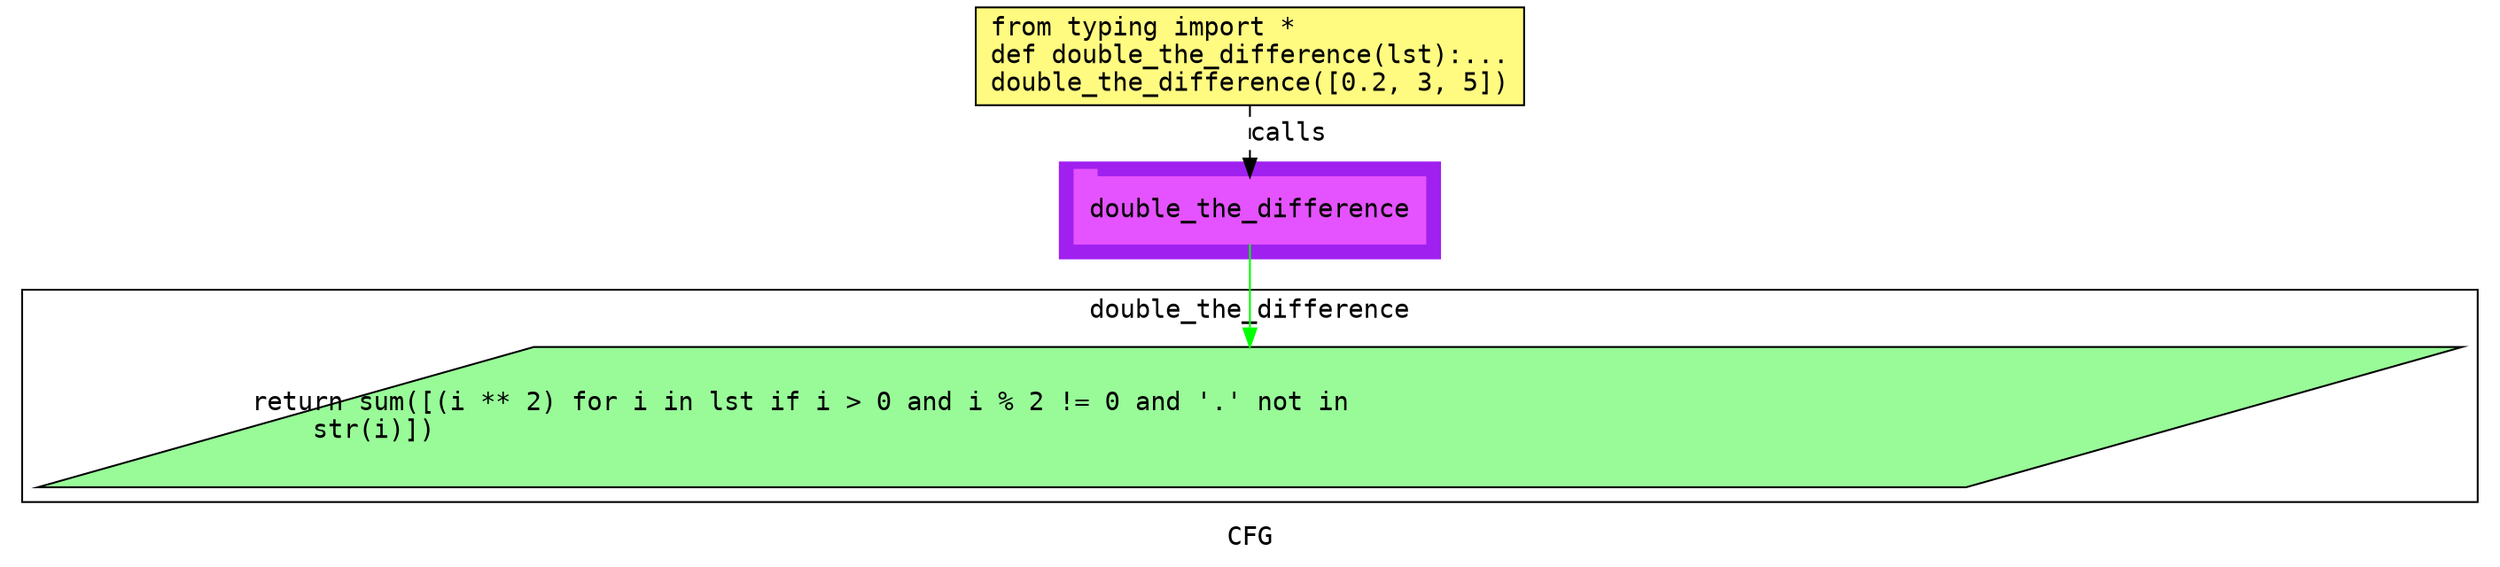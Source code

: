 digraph cluster352CFG {
	graph [bb="0,0,1298,299",
		compound=True,
		fontname="DejaVu Sans Mono",
		label=CFG,
		lheight=0.21,
		lp="649,11.5",
		lwidth=0.35,
		pack=False,
		rankdir=TB,
		ranksep=0.02
	];
	node [fontname="DejaVu Sans Mono",
		label="\N"
	];
	edge [fontname="DejaVu Sans Mono"];
	subgraph cluster_1 {
		graph [bb="546,163,752,215",
			color=purple,
			compound=true,
			fontname="DejaVu Sans Mono",
			label="",
			rankdir=TB,
			ranksep=0.02,
			shape=tab,
			style=filled
		];
		node [fontname="DejaVu Sans Mono"];
		edge [fontname="DejaVu Sans Mono"];
		6	[color="#E552FF",
			height=0.5,
			label=double_the_difference,
			linenum="[5]",
			pos="649,189",
			shape=tab,
			style=filled,
			width=2.6389];
	}
	subgraph cluster2double_the_difference {
		graph [bb="8,31,1290,146",
			compound=True,
			fontname="DejaVu Sans Mono",
			label=double_the_difference,
			lheight=0.21,
			lp="649,134.5",
			lwidth=2.42,
			pack=False,
			rankdir=TB,
			ranksep=0.02
		];
		node [fontname="DejaVu Sans Mono"];
		edge [fontname="DejaVu Sans Mono"];
		3	[fillcolor="#98fb98",
			height=1.0556,
			label="return sum([(i ** 2) for i in lst if i > 0 and i % 2 != 0 and '.' not in\l    str(i)])\l",
			linenum="[3]",
			pos="649,77",
			shape=parallelogram,
			style="filled,solid",
			width=17.596];
	}
	1	[fillcolor="#FFFB81",
		height=0.73611,
		label="from typing import *\ldef double_the_difference(lst):...\ldouble_the_difference([0.2, 3, 5])\l",
		linenum="[1]",
		pos="649,272.5",
		shape=rectangle,
		style="filled,solid",
		width=4.125];
	1 -> 6	[label=calls,
		lp="670,230.5",
		pos="e,649,207.13 649,245.71 649,236.66 649,226.47 649,217.3",
		style=dashed];
	6 -> 3	[color=green,
		pos="e,649,115.09 649,170.81 649,158.62 649,141.62 649,125.5"];
}
